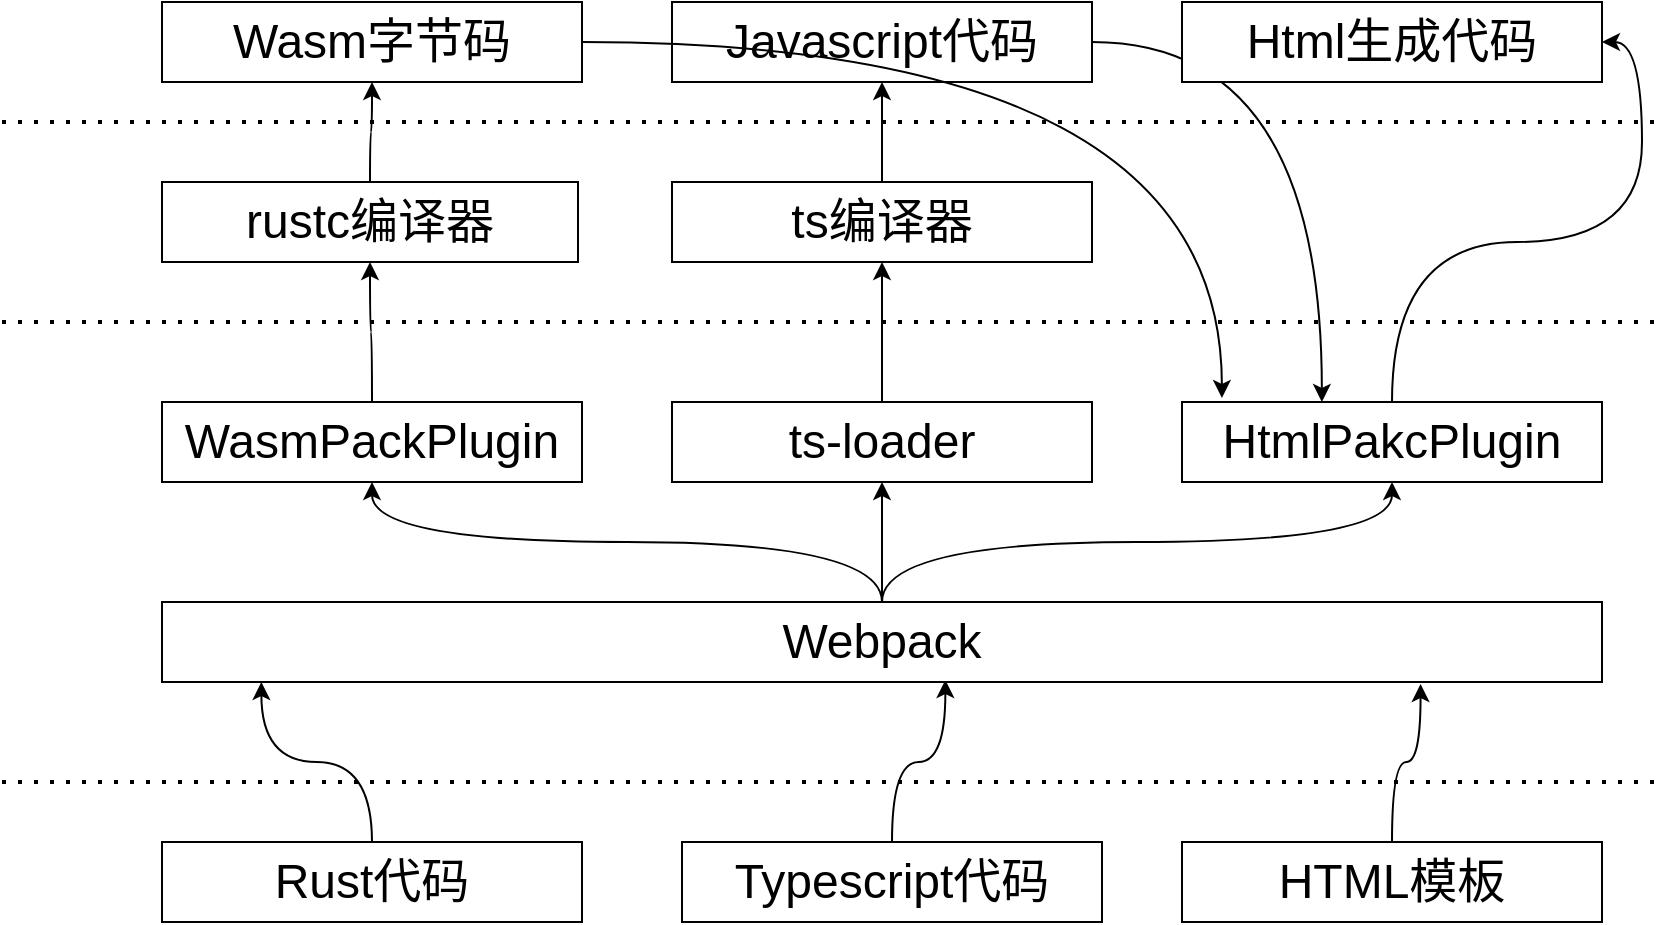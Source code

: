 <mxfile version="14.4.3" type="github">
  <diagram id="aUgEeTDkEXUp3sa-YZVu" name="Page-1">
    <mxGraphModel dx="1186" dy="764" grid="1" gridSize="10" guides="1" tooltips="1" connect="1" arrows="1" fold="1" page="1" pageScale="1" pageWidth="827" pageHeight="1169" math="0" shadow="0">
      <root>
        <mxCell id="0" />
        <mxCell id="1" parent="0" />
        <mxCell id="HjlAa8iH-TzIz_dnbYaD-38" style="edgeStyle=orthogonalEdgeStyle;curved=1;rounded=0;orthogonalLoop=1;jettySize=auto;html=1;entryX=0.069;entryY=1;entryDx=0;entryDy=0;entryPerimeter=0;" edge="1" parent="1" source="HjlAa8iH-TzIz_dnbYaD-1" target="HjlAa8iH-TzIz_dnbYaD-5">
          <mxGeometry relative="1" as="geometry" />
        </mxCell>
        <mxCell id="HjlAa8iH-TzIz_dnbYaD-1" value="&lt;font style=&quot;font-size: 24px&quot;&gt;Rust代码&lt;/font&gt;" style="rounded=0;whiteSpace=wrap;html=1;" vertex="1" parent="1">
          <mxGeometry x="150" y="550" width="210" height="40" as="geometry" />
        </mxCell>
        <mxCell id="HjlAa8iH-TzIz_dnbYaD-39" style="edgeStyle=orthogonalEdgeStyle;curved=1;rounded=0;orthogonalLoop=1;jettySize=auto;html=1;entryX=0.544;entryY=0.975;entryDx=0;entryDy=0;entryPerimeter=0;" edge="1" parent="1" source="HjlAa8iH-TzIz_dnbYaD-3" target="HjlAa8iH-TzIz_dnbYaD-5">
          <mxGeometry relative="1" as="geometry" />
        </mxCell>
        <mxCell id="HjlAa8iH-TzIz_dnbYaD-3" value="&lt;font style=&quot;font-size: 24px&quot;&gt;Typescript代码&lt;/font&gt;" style="rounded=0;whiteSpace=wrap;html=1;" vertex="1" parent="1">
          <mxGeometry x="410" y="550" width="210" height="40" as="geometry" />
        </mxCell>
        <mxCell id="HjlAa8iH-TzIz_dnbYaD-41" style="edgeStyle=orthogonalEdgeStyle;curved=1;rounded=0;orthogonalLoop=1;jettySize=auto;html=1;entryX=0.5;entryY=1;entryDx=0;entryDy=0;" edge="1" parent="1" source="HjlAa8iH-TzIz_dnbYaD-5" target="HjlAa8iH-TzIz_dnbYaD-26">
          <mxGeometry relative="1" as="geometry" />
        </mxCell>
        <mxCell id="HjlAa8iH-TzIz_dnbYaD-42" style="edgeStyle=orthogonalEdgeStyle;curved=1;rounded=0;orthogonalLoop=1;jettySize=auto;html=1;entryX=0.5;entryY=1;entryDx=0;entryDy=0;" edge="1" parent="1" source="HjlAa8iH-TzIz_dnbYaD-5" target="HjlAa8iH-TzIz_dnbYaD-27">
          <mxGeometry relative="1" as="geometry" />
        </mxCell>
        <mxCell id="HjlAa8iH-TzIz_dnbYaD-43" style="edgeStyle=orthogonalEdgeStyle;curved=1;rounded=0;orthogonalLoop=1;jettySize=auto;html=1;" edge="1" parent="1" source="HjlAa8iH-TzIz_dnbYaD-5" target="HjlAa8iH-TzIz_dnbYaD-29">
          <mxGeometry relative="1" as="geometry" />
        </mxCell>
        <mxCell id="HjlAa8iH-TzIz_dnbYaD-5" value="&lt;font style=&quot;font-size: 24px&quot;&gt;Webpack&lt;/font&gt;" style="rounded=0;whiteSpace=wrap;html=1;" vertex="1" parent="1">
          <mxGeometry x="150" y="430" width="720" height="40" as="geometry" />
        </mxCell>
        <mxCell id="HjlAa8iH-TzIz_dnbYaD-46" style="edgeStyle=orthogonalEdgeStyle;curved=1;rounded=0;orthogonalLoop=1;jettySize=auto;html=1;entryX=0.5;entryY=1;entryDx=0;entryDy=0;" edge="1" parent="1" source="HjlAa8iH-TzIz_dnbYaD-14" target="HjlAa8iH-TzIz_dnbYaD-33">
          <mxGeometry relative="1" as="geometry" />
        </mxCell>
        <mxCell id="HjlAa8iH-TzIz_dnbYaD-14" value="&lt;span style=&quot;font-size: 24px&quot;&gt;rustc编译器&lt;/span&gt;" style="rounded=0;whiteSpace=wrap;html=1;" vertex="1" parent="1">
          <mxGeometry x="150" y="220" width="208" height="40" as="geometry" />
        </mxCell>
        <mxCell id="HjlAa8iH-TzIz_dnbYaD-45" style="edgeStyle=orthogonalEdgeStyle;curved=1;rounded=0;orthogonalLoop=1;jettySize=auto;html=1;entryX=0.5;entryY=1;entryDx=0;entryDy=0;" edge="1" parent="1" source="HjlAa8iH-TzIz_dnbYaD-26" target="HjlAa8iH-TzIz_dnbYaD-14">
          <mxGeometry relative="1" as="geometry" />
        </mxCell>
        <mxCell id="HjlAa8iH-TzIz_dnbYaD-26" value="&lt;span style=&quot;font-size: 24px&quot;&gt;WasmPackPlugin&lt;/span&gt;" style="rounded=0;whiteSpace=wrap;html=1;" vertex="1" parent="1">
          <mxGeometry x="150" y="330" width="210" height="40" as="geometry" />
        </mxCell>
        <mxCell id="HjlAa8iH-TzIz_dnbYaD-44" style="edgeStyle=orthogonalEdgeStyle;curved=1;rounded=0;orthogonalLoop=1;jettySize=auto;html=1;entryX=0.5;entryY=1;entryDx=0;entryDy=0;" edge="1" parent="1" source="HjlAa8iH-TzIz_dnbYaD-27" target="HjlAa8iH-TzIz_dnbYaD-28">
          <mxGeometry relative="1" as="geometry" />
        </mxCell>
        <mxCell id="HjlAa8iH-TzIz_dnbYaD-27" value="&lt;span style=&quot;font-size: 24px&quot;&gt;ts-loader&lt;/span&gt;" style="rounded=0;whiteSpace=wrap;html=1;" vertex="1" parent="1">
          <mxGeometry x="405" y="330" width="210" height="40" as="geometry" />
        </mxCell>
        <mxCell id="HjlAa8iH-TzIz_dnbYaD-47" style="edgeStyle=orthogonalEdgeStyle;curved=1;rounded=0;orthogonalLoop=1;jettySize=auto;html=1;entryX=0.5;entryY=1;entryDx=0;entryDy=0;" edge="1" parent="1" source="HjlAa8iH-TzIz_dnbYaD-28" target="HjlAa8iH-TzIz_dnbYaD-32">
          <mxGeometry relative="1" as="geometry" />
        </mxCell>
        <mxCell id="HjlAa8iH-TzIz_dnbYaD-28" value="&lt;span style=&quot;font-size: 24px&quot;&gt;ts编译器&lt;/span&gt;" style="rounded=0;whiteSpace=wrap;html=1;" vertex="1" parent="1">
          <mxGeometry x="405" y="220" width="210" height="40" as="geometry" />
        </mxCell>
        <mxCell id="HjlAa8iH-TzIz_dnbYaD-52" style="edgeStyle=orthogonalEdgeStyle;curved=1;rounded=0;orthogonalLoop=1;jettySize=auto;html=1;entryX=1;entryY=0.5;entryDx=0;entryDy=0;" edge="1" parent="1" source="HjlAa8iH-TzIz_dnbYaD-29" target="HjlAa8iH-TzIz_dnbYaD-48">
          <mxGeometry relative="1" as="geometry" />
        </mxCell>
        <mxCell id="HjlAa8iH-TzIz_dnbYaD-29" value="&lt;span style=&quot;font-size: 24px&quot;&gt;HtmlPakcPlugin&lt;/span&gt;" style="rounded=0;whiteSpace=wrap;html=1;" vertex="1" parent="1">
          <mxGeometry x="660" y="330" width="210" height="40" as="geometry" />
        </mxCell>
        <mxCell id="HjlAa8iH-TzIz_dnbYaD-30" value="" style="endArrow=none;dashed=1;html=1;dashPattern=1 3;strokeWidth=2;" edge="1" parent="1">
          <mxGeometry width="50" height="50" relative="1" as="geometry">
            <mxPoint x="70" y="520" as="sourcePoint" />
            <mxPoint x="900" y="520" as="targetPoint" />
          </mxGeometry>
        </mxCell>
        <mxCell id="HjlAa8iH-TzIz_dnbYaD-31" value="" style="endArrow=none;dashed=1;html=1;dashPattern=1 3;strokeWidth=2;" edge="1" parent="1">
          <mxGeometry width="50" height="50" relative="1" as="geometry">
            <mxPoint x="70" y="290" as="sourcePoint" />
            <mxPoint x="900" y="290" as="targetPoint" />
          </mxGeometry>
        </mxCell>
        <mxCell id="HjlAa8iH-TzIz_dnbYaD-50" style="edgeStyle=orthogonalEdgeStyle;curved=1;rounded=0;orthogonalLoop=1;jettySize=auto;html=1;entryX=0.333;entryY=0;entryDx=0;entryDy=0;entryPerimeter=0;" edge="1" parent="1" source="HjlAa8iH-TzIz_dnbYaD-32" target="HjlAa8iH-TzIz_dnbYaD-29">
          <mxGeometry relative="1" as="geometry" />
        </mxCell>
        <mxCell id="HjlAa8iH-TzIz_dnbYaD-32" value="&lt;span style=&quot;font-size: 24px&quot;&gt;Javascript代码&lt;/span&gt;" style="rounded=0;whiteSpace=wrap;html=1;" vertex="1" parent="1">
          <mxGeometry x="405" y="130" width="210" height="40" as="geometry" />
        </mxCell>
        <mxCell id="HjlAa8iH-TzIz_dnbYaD-49" style="edgeStyle=orthogonalEdgeStyle;curved=1;rounded=0;orthogonalLoop=1;jettySize=auto;html=1;entryX=0.095;entryY=-0.05;entryDx=0;entryDy=0;entryPerimeter=0;" edge="1" parent="1" source="HjlAa8iH-TzIz_dnbYaD-33" target="HjlAa8iH-TzIz_dnbYaD-29">
          <mxGeometry relative="1" as="geometry" />
        </mxCell>
        <mxCell id="HjlAa8iH-TzIz_dnbYaD-33" value="&lt;span style=&quot;font-size: 24px&quot;&gt;Wasm字节码&lt;/span&gt;" style="rounded=0;whiteSpace=wrap;html=1;" vertex="1" parent="1">
          <mxGeometry x="150" y="130" width="210" height="40" as="geometry" />
        </mxCell>
        <mxCell id="HjlAa8iH-TzIz_dnbYaD-34" value="" style="endArrow=none;dashed=1;html=1;dashPattern=1 3;strokeWidth=2;" edge="1" parent="1">
          <mxGeometry width="50" height="50" relative="1" as="geometry">
            <mxPoint x="70" y="190" as="sourcePoint" />
            <mxPoint x="900" y="190" as="targetPoint" />
          </mxGeometry>
        </mxCell>
        <mxCell id="HjlAa8iH-TzIz_dnbYaD-40" style="edgeStyle=orthogonalEdgeStyle;curved=1;rounded=0;orthogonalLoop=1;jettySize=auto;html=1;entryX=0.874;entryY=1.025;entryDx=0;entryDy=0;entryPerimeter=0;" edge="1" parent="1" source="HjlAa8iH-TzIz_dnbYaD-35" target="HjlAa8iH-TzIz_dnbYaD-5">
          <mxGeometry relative="1" as="geometry" />
        </mxCell>
        <mxCell id="HjlAa8iH-TzIz_dnbYaD-35" value="&lt;span style=&quot;font-size: 24px&quot;&gt;HTML模板&lt;/span&gt;" style="rounded=0;whiteSpace=wrap;html=1;" vertex="1" parent="1">
          <mxGeometry x="660" y="550" width="210" height="40" as="geometry" />
        </mxCell>
        <mxCell id="HjlAa8iH-TzIz_dnbYaD-48" value="&lt;span style=&quot;font-size: 24px&quot;&gt;Html生成代码&lt;/span&gt;" style="rounded=0;whiteSpace=wrap;html=1;" vertex="1" parent="1">
          <mxGeometry x="660" y="130" width="210" height="40" as="geometry" />
        </mxCell>
      </root>
    </mxGraphModel>
  </diagram>
</mxfile>
